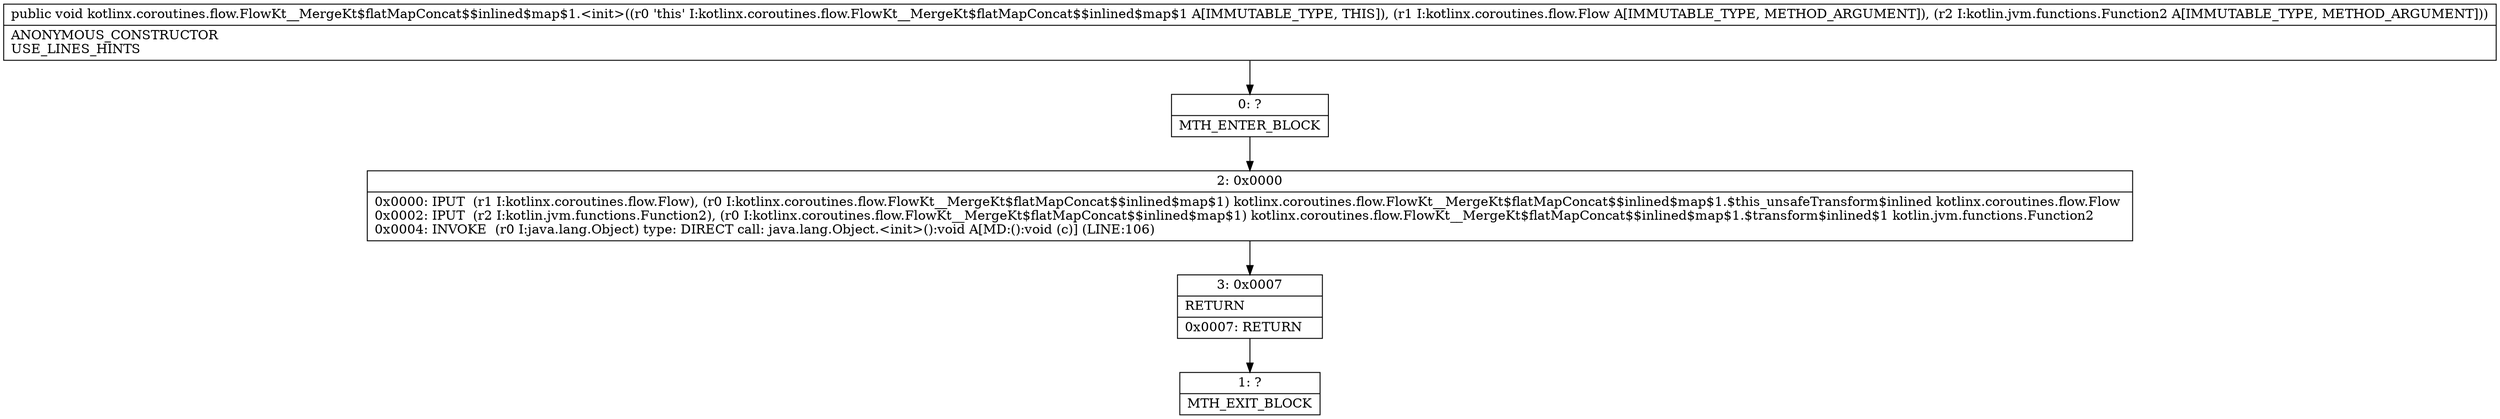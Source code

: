 digraph "CFG forkotlinx.coroutines.flow.FlowKt__MergeKt$flatMapConcat$$inlined$map$1.\<init\>(Lkotlinx\/coroutines\/flow\/Flow;Lkotlin\/jvm\/functions\/Function2;)V" {
Node_0 [shape=record,label="{0\:\ ?|MTH_ENTER_BLOCK\l}"];
Node_2 [shape=record,label="{2\:\ 0x0000|0x0000: IPUT  (r1 I:kotlinx.coroutines.flow.Flow), (r0 I:kotlinx.coroutines.flow.FlowKt__MergeKt$flatMapConcat$$inlined$map$1) kotlinx.coroutines.flow.FlowKt__MergeKt$flatMapConcat$$inlined$map$1.$this_unsafeTransform$inlined kotlinx.coroutines.flow.Flow \l0x0002: IPUT  (r2 I:kotlin.jvm.functions.Function2), (r0 I:kotlinx.coroutines.flow.FlowKt__MergeKt$flatMapConcat$$inlined$map$1) kotlinx.coroutines.flow.FlowKt__MergeKt$flatMapConcat$$inlined$map$1.$transform$inlined$1 kotlin.jvm.functions.Function2 \l0x0004: INVOKE  (r0 I:java.lang.Object) type: DIRECT call: java.lang.Object.\<init\>():void A[MD:():void (c)] (LINE:106)\l}"];
Node_3 [shape=record,label="{3\:\ 0x0007|RETURN\l|0x0007: RETURN   \l}"];
Node_1 [shape=record,label="{1\:\ ?|MTH_EXIT_BLOCK\l}"];
MethodNode[shape=record,label="{public void kotlinx.coroutines.flow.FlowKt__MergeKt$flatMapConcat$$inlined$map$1.\<init\>((r0 'this' I:kotlinx.coroutines.flow.FlowKt__MergeKt$flatMapConcat$$inlined$map$1 A[IMMUTABLE_TYPE, THIS]), (r1 I:kotlinx.coroutines.flow.Flow A[IMMUTABLE_TYPE, METHOD_ARGUMENT]), (r2 I:kotlin.jvm.functions.Function2 A[IMMUTABLE_TYPE, METHOD_ARGUMENT]))  | ANONYMOUS_CONSTRUCTOR\lUSE_LINES_HINTS\l}"];
MethodNode -> Node_0;Node_0 -> Node_2;
Node_2 -> Node_3;
Node_3 -> Node_1;
}

